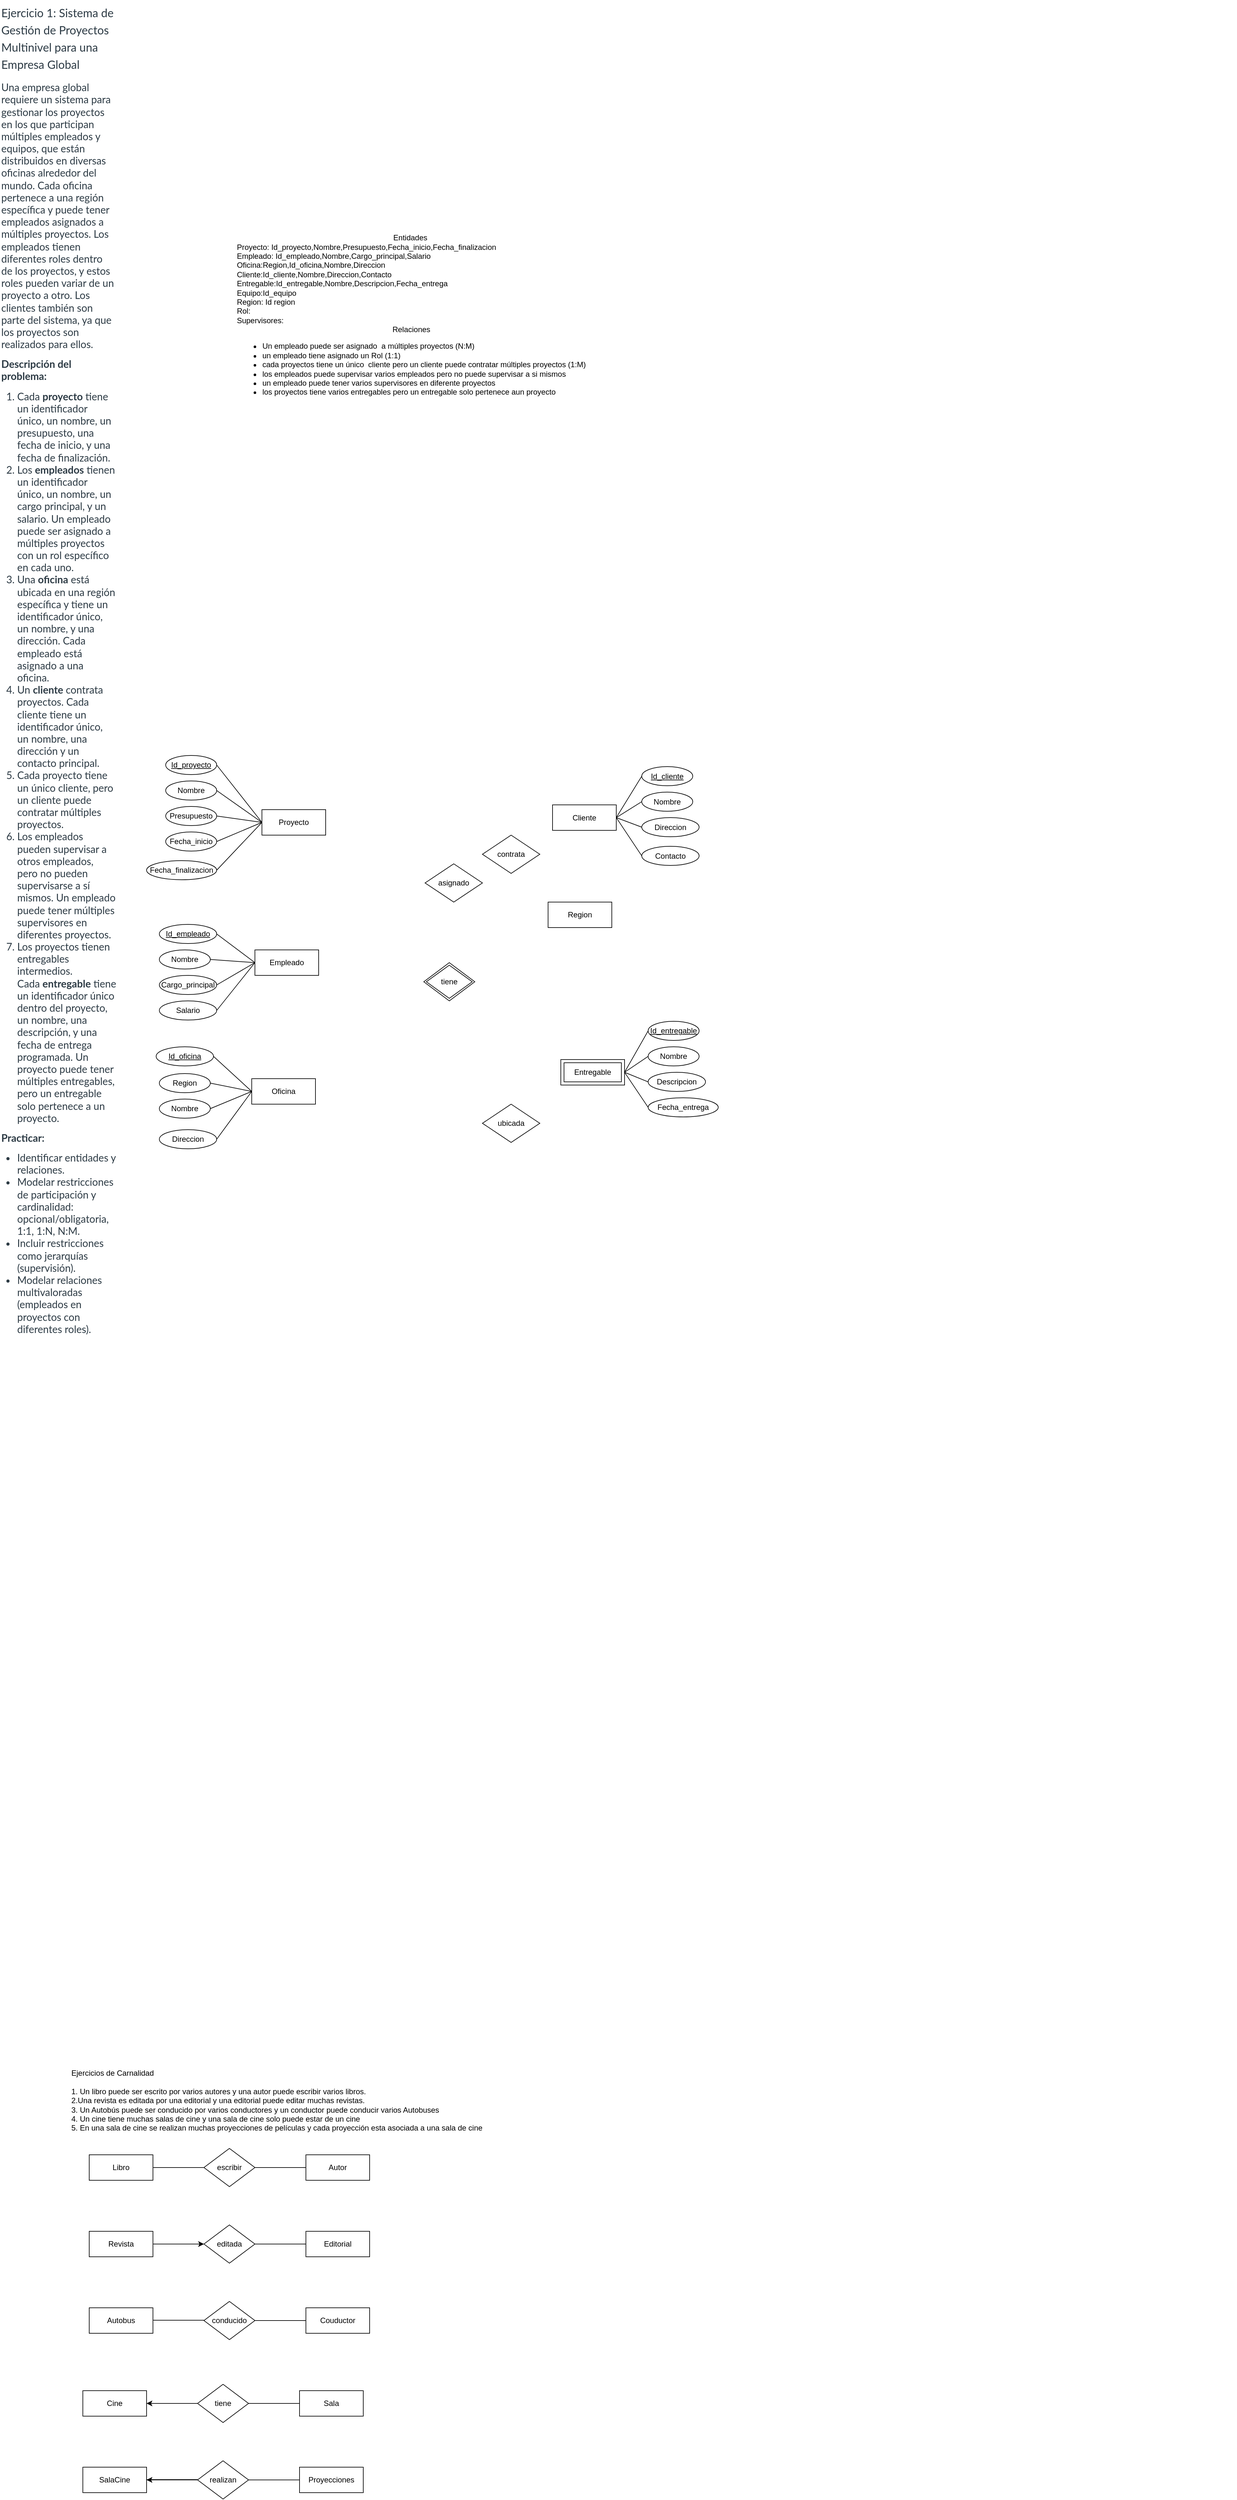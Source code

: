 <mxfile version="25.0.3">
  <diagram name="Página-1" id="AHGPUvhiCxzR-PQ16k5C">
    <mxGraphModel dx="1068" dy="5447" grid="1" gridSize="10" guides="1" tooltips="1" connect="1" arrows="1" fold="1" page="1" pageScale="1" pageWidth="827" pageHeight="1169" math="0" shadow="0">
      <root>
        <mxCell id="0" />
        <mxCell id="1" parent="0" />
        <mxCell id="FphDkbnha6Hn7tpk1yiQ-1" value="Libro" style="whiteSpace=wrap;html=1;align=center;" vertex="1" parent="1">
          <mxGeometry x="140" y="-710" width="100" height="40" as="geometry" />
        </mxCell>
        <mxCell id="FphDkbnha6Hn7tpk1yiQ-2" value="escribir" style="shape=rhombus;perimeter=rhombusPerimeter;whiteSpace=wrap;html=1;align=center;" vertex="1" parent="1">
          <mxGeometry x="320" y="-720" width="80" height="60" as="geometry" />
        </mxCell>
        <mxCell id="FphDkbnha6Hn7tpk1yiQ-3" value="Autor" style="whiteSpace=wrap;html=1;align=center;" vertex="1" parent="1">
          <mxGeometry x="480" y="-710" width="100" height="40" as="geometry" />
        </mxCell>
        <mxCell id="FphDkbnha6Hn7tpk1yiQ-5" value="" style="endArrow=none;html=1;rounded=0;exitX=1;exitY=0.5;exitDx=0;exitDy=0;" edge="1" parent="1" source="FphDkbnha6Hn7tpk1yiQ-1">
          <mxGeometry relative="1" as="geometry">
            <mxPoint x="254" y="-690.5" as="sourcePoint" />
            <mxPoint x="320" y="-690" as="targetPoint" />
          </mxGeometry>
        </mxCell>
        <mxCell id="FphDkbnha6Hn7tpk1yiQ-9" value="" style="endArrow=none;html=1;rounded=0;exitX=1;exitY=0.5;exitDx=0;exitDy=0;entryX=0;entryY=0.5;entryDx=0;entryDy=0;" edge="1" parent="1" source="FphDkbnha6Hn7tpk1yiQ-2" target="FphDkbnha6Hn7tpk1yiQ-3">
          <mxGeometry relative="1" as="geometry">
            <mxPoint x="250" y="-680" as="sourcePoint" />
            <mxPoint x="330" y="-680" as="targetPoint" />
          </mxGeometry>
        </mxCell>
        <mxCell id="FphDkbnha6Hn7tpk1yiQ-16" value="" style="edgeStyle=orthogonalEdgeStyle;rounded=0;orthogonalLoop=1;jettySize=auto;html=1;" edge="1" parent="1" source="FphDkbnha6Hn7tpk1yiQ-10" target="FphDkbnha6Hn7tpk1yiQ-11">
          <mxGeometry relative="1" as="geometry" />
        </mxCell>
        <mxCell id="FphDkbnha6Hn7tpk1yiQ-10" value="Revista" style="whiteSpace=wrap;html=1;align=center;" vertex="1" parent="1">
          <mxGeometry x="140" y="-590" width="100" height="40" as="geometry" />
        </mxCell>
        <mxCell id="FphDkbnha6Hn7tpk1yiQ-11" value="editada" style="shape=rhombus;perimeter=rhombusPerimeter;whiteSpace=wrap;html=1;align=center;" vertex="1" parent="1">
          <mxGeometry x="320" y="-600" width="80" height="60" as="geometry" />
        </mxCell>
        <mxCell id="FphDkbnha6Hn7tpk1yiQ-12" value="Editorial" style="whiteSpace=wrap;html=1;align=center;" vertex="1" parent="1">
          <mxGeometry x="480" y="-590" width="100" height="40" as="geometry" />
        </mxCell>
        <mxCell id="FphDkbnha6Hn7tpk1yiQ-14" value="" style="endArrow=none;html=1;rounded=0;exitX=1;exitY=0.5;exitDx=0;exitDy=0;entryX=0;entryY=0.5;entryDx=0;entryDy=0;" edge="1" parent="1" source="FphDkbnha6Hn7tpk1yiQ-11" target="FphDkbnha6Hn7tpk1yiQ-12">
          <mxGeometry relative="1" as="geometry">
            <mxPoint x="250" y="-560" as="sourcePoint" />
            <mxPoint x="330" y="-560" as="targetPoint" />
          </mxGeometry>
        </mxCell>
        <mxCell id="FphDkbnha6Hn7tpk1yiQ-19" value="Autobus" style="whiteSpace=wrap;html=1;align=center;" vertex="1" parent="1">
          <mxGeometry x="140" y="-470" width="100" height="40" as="geometry" />
        </mxCell>
        <mxCell id="FphDkbnha6Hn7tpk1yiQ-20" value="conducido" style="shape=rhombus;perimeter=rhombusPerimeter;whiteSpace=wrap;html=1;align=center;" vertex="1" parent="1">
          <mxGeometry x="320" y="-480" width="80" height="60" as="geometry" />
        </mxCell>
        <mxCell id="FphDkbnha6Hn7tpk1yiQ-21" value="Couductor" style="whiteSpace=wrap;html=1;align=center;" vertex="1" parent="1">
          <mxGeometry x="480" y="-470" width="100" height="40" as="geometry" />
        </mxCell>
        <mxCell id="FphDkbnha6Hn7tpk1yiQ-22" value="" style="endArrow=none;html=1;rounded=0;exitX=1;exitY=0.5;exitDx=0;exitDy=0;entryX=0;entryY=0.5;entryDx=0;entryDy=0;" edge="1" parent="1" source="FphDkbnha6Hn7tpk1yiQ-20" target="FphDkbnha6Hn7tpk1yiQ-21">
          <mxGeometry relative="1" as="geometry">
            <mxPoint x="250" y="-440" as="sourcePoint" />
            <mxPoint x="330" y="-440" as="targetPoint" />
          </mxGeometry>
        </mxCell>
        <mxCell id="FphDkbnha6Hn7tpk1yiQ-23" value="" style="endArrow=none;html=1;rounded=0;exitX=1;exitY=0.5;exitDx=0;exitDy=0;" edge="1" parent="1">
          <mxGeometry relative="1" as="geometry">
            <mxPoint x="240" y="-450.5" as="sourcePoint" />
            <mxPoint x="320" y="-450.5" as="targetPoint" />
          </mxGeometry>
        </mxCell>
        <mxCell id="FphDkbnha6Hn7tpk1yiQ-24" value="Cine" style="whiteSpace=wrap;html=1;align=center;" vertex="1" parent="1">
          <mxGeometry x="130" y="-340" width="100" height="40" as="geometry" />
        </mxCell>
        <mxCell id="FphDkbnha6Hn7tpk1yiQ-29" style="edgeStyle=orthogonalEdgeStyle;rounded=0;orthogonalLoop=1;jettySize=auto;html=1;exitX=0;exitY=0.5;exitDx=0;exitDy=0;" edge="1" parent="1" source="FphDkbnha6Hn7tpk1yiQ-25" target="FphDkbnha6Hn7tpk1yiQ-24">
          <mxGeometry relative="1" as="geometry" />
        </mxCell>
        <mxCell id="FphDkbnha6Hn7tpk1yiQ-25" value="tiene" style="shape=rhombus;perimeter=rhombusPerimeter;whiteSpace=wrap;html=1;align=center;" vertex="1" parent="1">
          <mxGeometry x="310" y="-350" width="80" height="60" as="geometry" />
        </mxCell>
        <mxCell id="FphDkbnha6Hn7tpk1yiQ-26" value="Sala" style="whiteSpace=wrap;html=1;align=center;" vertex="1" parent="1">
          <mxGeometry x="470" y="-340" width="100" height="40" as="geometry" />
        </mxCell>
        <mxCell id="FphDkbnha6Hn7tpk1yiQ-27" value="" style="endArrow=none;html=1;rounded=0;exitX=1;exitY=0.5;exitDx=0;exitDy=0;" edge="1" parent="1" source="FphDkbnha6Hn7tpk1yiQ-24">
          <mxGeometry relative="1" as="geometry">
            <mxPoint x="244" y="-320.5" as="sourcePoint" />
            <mxPoint x="310" y="-320" as="targetPoint" />
          </mxGeometry>
        </mxCell>
        <mxCell id="FphDkbnha6Hn7tpk1yiQ-28" value="" style="endArrow=none;html=1;rounded=0;exitX=1;exitY=0.5;exitDx=0;exitDy=0;entryX=0;entryY=0.5;entryDx=0;entryDy=0;" edge="1" parent="1" source="FphDkbnha6Hn7tpk1yiQ-25" target="FphDkbnha6Hn7tpk1yiQ-26">
          <mxGeometry relative="1" as="geometry">
            <mxPoint x="240" y="-310" as="sourcePoint" />
            <mxPoint x="320" y="-310" as="targetPoint" />
          </mxGeometry>
        </mxCell>
        <mxCell id="FphDkbnha6Hn7tpk1yiQ-30" value="SalaCine" style="whiteSpace=wrap;html=1;align=center;" vertex="1" parent="1">
          <mxGeometry x="130" y="-220" width="100" height="40" as="geometry" />
        </mxCell>
        <mxCell id="FphDkbnha6Hn7tpk1yiQ-36" style="edgeStyle=orthogonalEdgeStyle;rounded=0;orthogonalLoop=1;jettySize=auto;html=1;exitX=0;exitY=0.5;exitDx=0;exitDy=0;entryX=1;entryY=0.5;entryDx=0;entryDy=0;" edge="1" parent="1" source="FphDkbnha6Hn7tpk1yiQ-32" target="FphDkbnha6Hn7tpk1yiQ-30">
          <mxGeometry relative="1" as="geometry" />
        </mxCell>
        <mxCell id="FphDkbnha6Hn7tpk1yiQ-32" value="realizan" style="shape=rhombus;perimeter=rhombusPerimeter;whiteSpace=wrap;html=1;align=center;" vertex="1" parent="1">
          <mxGeometry x="310" y="-230" width="80" height="60" as="geometry" />
        </mxCell>
        <mxCell id="FphDkbnha6Hn7tpk1yiQ-33" value="Proyecciones" style="whiteSpace=wrap;html=1;align=center;" vertex="1" parent="1">
          <mxGeometry x="470" y="-220" width="100" height="40" as="geometry" />
        </mxCell>
        <mxCell id="FphDkbnha6Hn7tpk1yiQ-34" value="" style="endArrow=none;html=1;rounded=0;exitX=1;exitY=0.5;exitDx=0;exitDy=0;" edge="1" parent="1">
          <mxGeometry relative="1" as="geometry">
            <mxPoint x="230" y="-200.5" as="sourcePoint" />
            <mxPoint x="310" y="-200.5" as="targetPoint" />
          </mxGeometry>
        </mxCell>
        <mxCell id="FphDkbnha6Hn7tpk1yiQ-35" value="" style="endArrow=none;html=1;rounded=0;exitX=1;exitY=0.5;exitDx=0;exitDy=0;entryX=0;entryY=0.5;entryDx=0;entryDy=0;" edge="1" parent="1" source="FphDkbnha6Hn7tpk1yiQ-32" target="FphDkbnha6Hn7tpk1yiQ-33">
          <mxGeometry relative="1" as="geometry">
            <mxPoint x="240" y="-190" as="sourcePoint" />
            <mxPoint x="320" y="-190" as="targetPoint" />
          </mxGeometry>
        </mxCell>
        <mxCell id="FphDkbnha6Hn7tpk1yiQ-37" value="&lt;div&gt;Ejercicios de Carnalidad&lt;/div&gt;&lt;div&gt;&lt;br&gt;&lt;/div&gt;1. Un libro puede ser escrito por varios autores y una autor puede escribir varios libros.&lt;div&gt;2.&lt;span style=&quot;background-color: initial;&quot;&gt;Una revista es editada por una editorial y una editorial puede editar muchas revistas.&amp;nbsp;&lt;/span&gt;&lt;/div&gt;&lt;div&gt;3. Un Autobús puede ser conducido por varios conductores y un conductor puede conducir varios Autobuses&amp;nbsp;&lt;/div&gt;&lt;div&gt;4. Un cine tiene muchas salas de cine y una sala de cine solo puede estar de un cine&lt;/div&gt;&lt;div&gt;5. En una sala de cine se realizan muchas proyecciones de películas y cada proyección esta asociada a una sala de cine&lt;/div&gt;" style="text;html=1;align=left;verticalAlign=middle;resizable=0;points=[];autosize=1;strokeColor=none;fillColor=none;" vertex="1" parent="1">
          <mxGeometry x="110" y="-850" width="670" height="110" as="geometry" />
        </mxCell>
        <mxCell id="FphDkbnha6Hn7tpk1yiQ-38" value="&lt;h3 style=&quot;margin: 6px 0px; font-family: &amp;quot;Lato Extended&amp;quot;, Lato, &amp;quot;Helvetica Neue&amp;quot;, Helvetica, Arial, sans-serif; font-weight: normal; line-height: 1.5; text-rendering: optimizelegibility; font-size: 1.5em; color: rgb(45, 59, 69); text-wrap: wrap; background-color: rgb(255, 255, 255);&quot;&gt;Ejercicio 1: Sistema de Gestión de Proyectos Multinivel para una Empresa Global&lt;/h3&gt;&lt;p style=&quot;margin: 12px 0px; color: rgb(45, 59, 69); font-family: LatoWeb, &amp;quot;Lato Extended&amp;quot;, Lato, &amp;quot;Helvetica Neue&amp;quot;, Helvetica, Arial, sans-serif; font-size: 16px; text-wrap: wrap; background-color: rgb(255, 255, 255);&quot;&gt;Una empresa global requiere un sistema para gestionar los proyectos en los que participan múltiples empleados y equipos, que están distribuidos en diversas oficinas alrededor del mundo. Cada oficina pertenece a una región específica y puede tener empleados asignados a múltiples proyectos. Los empleados tienen diferentes roles dentro de los proyectos, y estos roles pueden variar de un proyecto a otro. Los clientes también son parte del sistema, ya que los proyectos son realizados para ellos.&lt;/p&gt;&lt;p style=&quot;margin: 12px 0px; color: rgb(45, 59, 69); font-family: LatoWeb, &amp;quot;Lato Extended&amp;quot;, Lato, &amp;quot;Helvetica Neue&amp;quot;, Helvetica, Arial, sans-serif; font-size: 16px; text-wrap: wrap; background-color: rgb(255, 255, 255);&quot;&gt;&lt;strong&gt;Descripción del problema:&lt;/strong&gt;&lt;/p&gt;&lt;ol style=&quot;padding: 0px; margin: 0px 0px 6px 25px; color: rgb(45, 59, 69); font-family: LatoWeb, &amp;quot;Lato Extended&amp;quot;, Lato, &amp;quot;Helvetica Neue&amp;quot;, Helvetica, Arial, sans-serif; font-size: 16px; text-wrap: wrap; background-color: rgb(255, 255, 255);&quot;&gt;&lt;li&gt;Cada&amp;nbsp;&lt;strong&gt;proyecto&lt;/strong&gt;&amp;nbsp;tiene un identificador único, un nombre, un presupuesto, una fecha de inicio, y una fecha de finalización.&lt;/li&gt;&lt;li&gt;Los&amp;nbsp;&lt;strong&gt;empleados&lt;/strong&gt;&amp;nbsp;tienen un identificador único, un nombre, un cargo principal, y un salario. Un empleado puede ser asignado a múltiples proyectos con un rol específico en cada uno.&lt;/li&gt;&lt;li&gt;Una&amp;nbsp;&lt;strong&gt;oficina&lt;/strong&gt;&amp;nbsp;está ubicada en una región específica y tiene un identificador único, un nombre, y una dirección. Cada empleado está asignado a una oficina.&lt;/li&gt;&lt;li&gt;Un&amp;nbsp;&lt;strong&gt;cliente&lt;/strong&gt;&amp;nbsp;contrata proyectos. Cada cliente tiene un identificador único, un nombre, una dirección y un contacto principal.&lt;/li&gt;&lt;li&gt;Cada proyecto tiene un único cliente, pero un cliente puede contratar múltiples proyectos.&lt;/li&gt;&lt;li&gt;Los empleados pueden supervisar a otros empleados, pero no pueden supervisarse a sí mismos. Un empleado puede tener múltiples supervisores en diferentes proyectos.&lt;/li&gt;&lt;li&gt;Los proyectos tienen entregables intermedios. Cada&amp;nbsp;&lt;strong&gt;entregable&lt;/strong&gt;&amp;nbsp;tiene un identificador único dentro del proyecto, un nombre, una descripción, y una fecha de entrega programada. Un proyecto puede tener múltiples entregables, pero un entregable solo pertenece a un proyecto.&lt;/li&gt;&lt;/ol&gt;&lt;p style=&quot;margin: 12px 0px; color: rgb(45, 59, 69); font-family: LatoWeb, &amp;quot;Lato Extended&amp;quot;, Lato, &amp;quot;Helvetica Neue&amp;quot;, Helvetica, Arial, sans-serif; font-size: 16px; text-wrap: wrap; background-color: rgb(255, 255, 255);&quot;&gt;&lt;strong&gt;Practicar:&lt;/strong&gt;&lt;/p&gt;&lt;ul style=&quot;padding: 0px; margin: 0px 0px 6px 25px; color: rgb(45, 59, 69); font-family: LatoWeb, &amp;quot;Lato Extended&amp;quot;, Lato, &amp;quot;Helvetica Neue&amp;quot;, Helvetica, Arial, sans-serif; font-size: 16px; text-wrap: wrap; background-color: rgb(255, 255, 255);&quot;&gt;&lt;li&gt;Identificar entidades y relaciones.&lt;/li&gt;&lt;li&gt;Modelar restricciones de participación y cardinalidad: opcional/obligatoria, 1:1, 1:N, N:M.&lt;/li&gt;&lt;li&gt;Incluir restricciones como jerarquías (supervisión).&lt;/li&gt;&lt;li&gt;Modelar relaciones multivaloradas (empleados en proyectos con diferentes roles).&lt;/li&gt;&lt;/ul&gt;" style="text;html=1;align=left;verticalAlign=middle;resizable=0;points=[];autosize=1;strokeColor=none;fillColor=none;" vertex="1" parent="1">
          <mxGeometry y="-3250" width="1940" height="420" as="geometry" />
        </mxCell>
        <mxCell id="FphDkbnha6Hn7tpk1yiQ-39" value="Proyecto" style="whiteSpace=wrap;html=1;align=center;" vertex="1" parent="1">
          <mxGeometry x="411" y="-2820" width="100" height="40" as="geometry" />
        </mxCell>
        <mxCell id="FphDkbnha6Hn7tpk1yiQ-40" value="Id_proyecto" style="ellipse;whiteSpace=wrap;html=1;align=center;fontStyle=4;" vertex="1" parent="1">
          <mxGeometry x="260" y="-2905" width="80" height="30" as="geometry" />
        </mxCell>
        <mxCell id="FphDkbnha6Hn7tpk1yiQ-42" value="Nombre" style="ellipse;whiteSpace=wrap;html=1;align=center;" vertex="1" parent="1">
          <mxGeometry x="260" y="-2865" width="80" height="30" as="geometry" />
        </mxCell>
        <mxCell id="FphDkbnha6Hn7tpk1yiQ-43" value="Presupuesto" style="ellipse;whiteSpace=wrap;html=1;align=center;" vertex="1" parent="1">
          <mxGeometry x="260" y="-2825" width="80" height="30" as="geometry" />
        </mxCell>
        <mxCell id="FphDkbnha6Hn7tpk1yiQ-44" value="Fecha_inicio" style="ellipse;whiteSpace=wrap;html=1;align=center;" vertex="1" parent="1">
          <mxGeometry x="260" y="-2785" width="80" height="30" as="geometry" />
        </mxCell>
        <mxCell id="FphDkbnha6Hn7tpk1yiQ-45" value="Fecha_finalizacion" style="ellipse;whiteSpace=wrap;html=1;align=center;" vertex="1" parent="1">
          <mxGeometry x="230" y="-2740" width="110" height="30" as="geometry" />
        </mxCell>
        <mxCell id="FphDkbnha6Hn7tpk1yiQ-46" value="Entidades&amp;nbsp;&lt;div style=&quot;text-align: left;&quot;&gt;Proyecto: Id_proyecto,Nombre,Presupuesto,Fecha_inicio,Fecha_finalizacion&lt;/div&gt;&lt;div style=&quot;text-align: left;&quot;&gt;Empleado: Id_empleado,Nombre,Cargo_principal,Salario&lt;/div&gt;&lt;div style=&quot;text-align: left;&quot;&gt;Oficina:Region,Id_oficina,Nombre,Direccion&lt;/div&gt;&lt;div style=&quot;text-align: left;&quot;&gt;Cliente:Id_cliente,Nombre,Direccion,Contacto&lt;/div&gt;&lt;div style=&quot;text-align: left;&quot;&gt;Entregable:Id_entregable,Nombre,Descripcion,Fecha_entrega&lt;/div&gt;&lt;div style=&quot;text-align: left;&quot;&gt;Equipo:Id_equipo&lt;/div&gt;&lt;div style=&quot;text-align: left;&quot;&gt;Region: Id region&lt;/div&gt;&lt;div style=&quot;text-align: left;&quot;&gt;Rol:&lt;/div&gt;&lt;div style=&quot;text-align: left;&quot;&gt;Supervisores:&lt;/div&gt;&lt;div&gt;Relaciones&lt;/div&gt;&lt;div&gt;&lt;ul&gt;&lt;li style=&quot;text-align: left;&quot;&gt;Un empleado puede ser asignado&amp;nbsp; a múltiples proyectos (N:M)&lt;/li&gt;&lt;li style=&quot;text-align: left;&quot;&gt;un empleado tiene asignado un Rol (1:1)&lt;/li&gt;&lt;li style=&quot;text-align: left;&quot;&gt;cada proyectos tiene un único&amp;nbsp; cliente pero un cliente puede contratar múltiples proyectos (1:M)&lt;/li&gt;&lt;li style=&quot;text-align: left;&quot;&gt;los empleados puede supervisar varios empleados pero no puede supervisar a si mismos&lt;/li&gt;&lt;li style=&quot;text-align: left;&quot;&gt;un empleado puede tener varios supervisores en diferente proyectos&lt;/li&gt;&lt;li style=&quot;text-align: left;&quot;&gt;los proyectos tiene varios entregables pero un entregable solo pertenece aun proyecto&lt;/li&gt;&lt;/ul&gt;&lt;/div&gt;" style="text;html=1;align=center;verticalAlign=middle;resizable=0;points=[];autosize=1;strokeColor=none;fillColor=none;" vertex="1" parent="1">
          <mxGeometry x="360" y="-3730" width="570" height="280" as="geometry" />
        </mxCell>
        <mxCell id="FphDkbnha6Hn7tpk1yiQ-47" value="Empleado" style="whiteSpace=wrap;html=1;align=center;" vertex="1" parent="1">
          <mxGeometry x="400" y="-2600" width="100" height="40" as="geometry" />
        </mxCell>
        <mxCell id="FphDkbnha6Hn7tpk1yiQ-48" value="&lt;span style=&quot;text-wrap: nowrap;&quot;&gt;Id_empleado&lt;/span&gt;" style="ellipse;whiteSpace=wrap;html=1;align=center;fontStyle=4;" vertex="1" parent="1">
          <mxGeometry x="250" y="-2640" width="90" height="30" as="geometry" />
        </mxCell>
        <mxCell id="FphDkbnha6Hn7tpk1yiQ-49" value="Nombre" style="ellipse;whiteSpace=wrap;html=1;align=center;" vertex="1" parent="1">
          <mxGeometry x="250" y="-2600" width="80" height="30" as="geometry" />
        </mxCell>
        <mxCell id="FphDkbnha6Hn7tpk1yiQ-50" value="&lt;span style=&quot;text-wrap: nowrap;&quot;&gt;Cargo_principal&lt;/span&gt;" style="ellipse;whiteSpace=wrap;html=1;align=center;" vertex="1" parent="1">
          <mxGeometry x="250" y="-2560" width="90" height="30" as="geometry" />
        </mxCell>
        <mxCell id="FphDkbnha6Hn7tpk1yiQ-51" value="&lt;span style=&quot;text-wrap: nowrap;&quot;&gt;Salario&lt;/span&gt;" style="ellipse;whiteSpace=wrap;html=1;align=center;" vertex="1" parent="1">
          <mxGeometry x="250" y="-2520" width="90" height="30" as="geometry" />
        </mxCell>
        <mxCell id="FphDkbnha6Hn7tpk1yiQ-52" value="asignado" style="shape=rhombus;perimeter=rhombusPerimeter;whiteSpace=wrap;html=1;align=center;" vertex="1" parent="1">
          <mxGeometry x="667" y="-2735" width="90" height="60" as="geometry" />
        </mxCell>
        <mxCell id="FphDkbnha6Hn7tpk1yiQ-53" value="Oficina" style="whiteSpace=wrap;html=1;align=center;" vertex="1" parent="1">
          <mxGeometry x="395" y="-2398" width="100" height="40" as="geometry" />
        </mxCell>
        <mxCell id="FphDkbnha6Hn7tpk1yiQ-55" value="&lt;span style=&quot;text-wrap: nowrap;&quot;&gt;Id_oficina&lt;/span&gt;" style="ellipse;whiteSpace=wrap;html=1;align=center;fontStyle=4;" vertex="1" parent="1">
          <mxGeometry x="245" y="-2448" width="90" height="30" as="geometry" />
        </mxCell>
        <mxCell id="FphDkbnha6Hn7tpk1yiQ-56" value="&lt;span style=&quot;text-wrap: nowrap;&quot;&gt;Region&lt;/span&gt;" style="ellipse;whiteSpace=wrap;html=1;align=center;" vertex="1" parent="1">
          <mxGeometry x="250" y="-2406" width="80" height="30" as="geometry" />
        </mxCell>
        <mxCell id="FphDkbnha6Hn7tpk1yiQ-57" value="Nombre" style="ellipse;whiteSpace=wrap;html=1;align=center;" vertex="1" parent="1">
          <mxGeometry x="250" y="-2366" width="80" height="30" as="geometry" />
        </mxCell>
        <mxCell id="FphDkbnha6Hn7tpk1yiQ-58" value="&lt;span style=&quot;text-wrap: nowrap;&quot;&gt;Direccion&lt;/span&gt;" style="ellipse;whiteSpace=wrap;html=1;align=center;" vertex="1" parent="1">
          <mxGeometry x="250" y="-2318" width="90" height="30" as="geometry" />
        </mxCell>
        <mxCell id="FphDkbnha6Hn7tpk1yiQ-59" value="&lt;span style=&quot;text-wrap: nowrap;&quot;&gt;Region&lt;/span&gt;" style="whiteSpace=wrap;html=1;align=center;" vertex="1" parent="1">
          <mxGeometry x="860" y="-2675" width="100" height="40" as="geometry" />
        </mxCell>
        <mxCell id="FphDkbnha6Hn7tpk1yiQ-60" value="contrata" style="shape=rhombus;perimeter=rhombusPerimeter;whiteSpace=wrap;html=1;align=center;" vertex="1" parent="1">
          <mxGeometry x="757" y="-2780" width="90" height="60" as="geometry" />
        </mxCell>
        <mxCell id="FphDkbnha6Hn7tpk1yiQ-61" value="&lt;span style=&quot;text-wrap: nowrap;&quot;&gt;Cliente&lt;/span&gt;" style="whiteSpace=wrap;html=1;align=center;" vertex="1" parent="1">
          <mxGeometry x="867" y="-2827.5" width="100" height="40" as="geometry" />
        </mxCell>
        <mxCell id="FphDkbnha6Hn7tpk1yiQ-62" value="&lt;span style=&quot;text-wrap: nowrap;&quot;&gt;Id_cliente&lt;/span&gt;" style="ellipse;whiteSpace=wrap;html=1;align=center;fontStyle=4;" vertex="1" parent="1">
          <mxGeometry x="1007" y="-2887.5" width="80" height="30" as="geometry" />
        </mxCell>
        <mxCell id="FphDkbnha6Hn7tpk1yiQ-63" value="Nombre" style="ellipse;whiteSpace=wrap;html=1;align=center;" vertex="1" parent="1">
          <mxGeometry x="1007" y="-2847.5" width="80" height="30" as="geometry" />
        </mxCell>
        <mxCell id="FphDkbnha6Hn7tpk1yiQ-64" value="&lt;span style=&quot;text-wrap: nowrap;&quot;&gt;Direccion&lt;/span&gt;" style="ellipse;whiteSpace=wrap;html=1;align=center;" vertex="1" parent="1">
          <mxGeometry x="1007" y="-2807.5" width="90" height="30" as="geometry" />
        </mxCell>
        <mxCell id="FphDkbnha6Hn7tpk1yiQ-65" value="&lt;span style=&quot;text-wrap: nowrap;&quot;&gt;Contacto&lt;/span&gt;" style="ellipse;whiteSpace=wrap;html=1;align=center;" vertex="1" parent="1">
          <mxGeometry x="1007" y="-2762.5" width="90" height="30" as="geometry" />
        </mxCell>
        <mxCell id="FphDkbnha6Hn7tpk1yiQ-66" value="ubicada" style="shape=rhombus;perimeter=rhombusPerimeter;whiteSpace=wrap;html=1;align=center;" vertex="1" parent="1">
          <mxGeometry x="757" y="-2358" width="90" height="60" as="geometry" />
        </mxCell>
        <mxCell id="FphDkbnha6Hn7tpk1yiQ-67" value="&lt;span style=&quot;text-wrap: nowrap;&quot;&gt;Entregable&lt;/span&gt;" style="shape=ext;margin=3;double=1;whiteSpace=wrap;html=1;align=center;" vertex="1" parent="1">
          <mxGeometry x="880" y="-2428" width="100" height="40" as="geometry" />
        </mxCell>
        <mxCell id="FphDkbnha6Hn7tpk1yiQ-68" value="&lt;span style=&quot;text-wrap: nowrap;&quot;&gt;Id_entregable&lt;/span&gt;" style="ellipse;whiteSpace=wrap;html=1;align=center;fontStyle=4;" vertex="1" parent="1">
          <mxGeometry x="1017" y="-2488" width="80" height="30" as="geometry" />
        </mxCell>
        <mxCell id="FphDkbnha6Hn7tpk1yiQ-69" value="Nombre" style="ellipse;whiteSpace=wrap;html=1;align=center;" vertex="1" parent="1">
          <mxGeometry x="1017" y="-2448" width="80" height="30" as="geometry" />
        </mxCell>
        <mxCell id="FphDkbnha6Hn7tpk1yiQ-70" value="&lt;span style=&quot;text-wrap: nowrap;&quot;&gt;Descripcion&lt;/span&gt;" style="ellipse;whiteSpace=wrap;html=1;align=center;" vertex="1" parent="1">
          <mxGeometry x="1017" y="-2408" width="90" height="30" as="geometry" />
        </mxCell>
        <mxCell id="FphDkbnha6Hn7tpk1yiQ-71" value="&lt;span style=&quot;text-wrap: nowrap;&quot;&gt;Fecha_entrega&lt;/span&gt;" style="ellipse;whiteSpace=wrap;html=1;align=center;" vertex="1" parent="1">
          <mxGeometry x="1017" y="-2368" width="110" height="30" as="geometry" />
        </mxCell>
        <mxCell id="FphDkbnha6Hn7tpk1yiQ-73" value="tiene" style="shape=rhombus;double=1;perimeter=rhombusPerimeter;whiteSpace=wrap;html=1;align=center;" vertex="1" parent="1">
          <mxGeometry x="665" y="-2580" width="80" height="60" as="geometry" />
        </mxCell>
        <mxCell id="FphDkbnha6Hn7tpk1yiQ-76" value="" style="endArrow=none;html=1;rounded=0;exitX=1;exitY=0.5;exitDx=0;exitDy=0;entryX=0;entryY=0.5;entryDx=0;entryDy=0;" edge="1" parent="1" source="FphDkbnha6Hn7tpk1yiQ-40" target="FphDkbnha6Hn7tpk1yiQ-39">
          <mxGeometry relative="1" as="geometry">
            <mxPoint x="371" y="-2720" as="sourcePoint" />
            <mxPoint x="531" y="-2720" as="targetPoint" />
          </mxGeometry>
        </mxCell>
        <mxCell id="FphDkbnha6Hn7tpk1yiQ-77" value="" style="endArrow=none;html=1;rounded=0;exitX=1;exitY=0.5;exitDx=0;exitDy=0;entryX=0;entryY=0.5;entryDx=0;entryDy=0;" edge="1" parent="1" source="FphDkbnha6Hn7tpk1yiQ-42" target="FphDkbnha6Hn7tpk1yiQ-39">
          <mxGeometry relative="1" as="geometry">
            <mxPoint x="350" y="-2880" as="sourcePoint" />
            <mxPoint x="421" y="-2790" as="targetPoint" />
          </mxGeometry>
        </mxCell>
        <mxCell id="FphDkbnha6Hn7tpk1yiQ-78" value="" style="endArrow=none;html=1;rounded=0;exitX=1;exitY=0.5;exitDx=0;exitDy=0;entryX=0;entryY=0.5;entryDx=0;entryDy=0;" edge="1" parent="1" source="FphDkbnha6Hn7tpk1yiQ-43" target="FphDkbnha6Hn7tpk1yiQ-39">
          <mxGeometry relative="1" as="geometry">
            <mxPoint x="350" y="-2840" as="sourcePoint" />
            <mxPoint x="421" y="-2790" as="targetPoint" />
          </mxGeometry>
        </mxCell>
        <mxCell id="FphDkbnha6Hn7tpk1yiQ-79" value="" style="endArrow=none;html=1;rounded=0;exitX=1;exitY=0.5;exitDx=0;exitDy=0;entryX=0;entryY=0.5;entryDx=0;entryDy=0;" edge="1" parent="1" source="FphDkbnha6Hn7tpk1yiQ-44" target="FphDkbnha6Hn7tpk1yiQ-39">
          <mxGeometry relative="1" as="geometry">
            <mxPoint x="350" y="-2800" as="sourcePoint" />
            <mxPoint x="421" y="-2790" as="targetPoint" />
          </mxGeometry>
        </mxCell>
        <mxCell id="FphDkbnha6Hn7tpk1yiQ-80" value="" style="endArrow=none;html=1;rounded=0;exitX=1;exitY=0.5;exitDx=0;exitDy=0;entryX=0;entryY=0.5;entryDx=0;entryDy=0;" edge="1" parent="1" source="FphDkbnha6Hn7tpk1yiQ-45" target="FphDkbnha6Hn7tpk1yiQ-39">
          <mxGeometry relative="1" as="geometry">
            <mxPoint x="350" y="-2760" as="sourcePoint" />
            <mxPoint x="421" y="-2790" as="targetPoint" />
          </mxGeometry>
        </mxCell>
        <mxCell id="FphDkbnha6Hn7tpk1yiQ-81" value="" style="endArrow=none;html=1;rounded=0;exitX=1;exitY=0.5;exitDx=0;exitDy=0;entryX=0;entryY=0.5;entryDx=0;entryDy=0;" edge="1" parent="1" source="FphDkbnha6Hn7tpk1yiQ-48" target="FphDkbnha6Hn7tpk1yiQ-47">
          <mxGeometry relative="1" as="geometry">
            <mxPoint x="360" y="-2660" as="sourcePoint" />
            <mxPoint x="431" y="-2570" as="targetPoint" />
          </mxGeometry>
        </mxCell>
        <mxCell id="FphDkbnha6Hn7tpk1yiQ-82" value="" style="endArrow=none;html=1;rounded=0;exitX=1;exitY=0.5;exitDx=0;exitDy=0;entryX=0;entryY=0.5;entryDx=0;entryDy=0;" edge="1" parent="1" source="FphDkbnha6Hn7tpk1yiQ-49" target="FphDkbnha6Hn7tpk1yiQ-47">
          <mxGeometry relative="1" as="geometry">
            <mxPoint x="352" y="-2608" as="sourcePoint" />
            <mxPoint x="410" y="-2565" as="targetPoint" />
          </mxGeometry>
        </mxCell>
        <mxCell id="FphDkbnha6Hn7tpk1yiQ-83" value="" style="endArrow=none;html=1;rounded=0;exitX=1;exitY=0.5;exitDx=0;exitDy=0;entryX=0;entryY=0.5;entryDx=0;entryDy=0;" edge="1" parent="1" source="FphDkbnha6Hn7tpk1yiQ-50" target="FphDkbnha6Hn7tpk1yiQ-47">
          <mxGeometry relative="1" as="geometry">
            <mxPoint x="340" y="-2575" as="sourcePoint" />
            <mxPoint x="410" y="-2565" as="targetPoint" />
          </mxGeometry>
        </mxCell>
        <mxCell id="FphDkbnha6Hn7tpk1yiQ-84" value="" style="endArrow=none;html=1;rounded=0;exitX=1;exitY=0.5;exitDx=0;exitDy=0;entryX=0;entryY=0.5;entryDx=0;entryDy=0;" edge="1" parent="1" source="FphDkbnha6Hn7tpk1yiQ-51" target="FphDkbnha6Hn7tpk1yiQ-47">
          <mxGeometry relative="1" as="geometry">
            <mxPoint x="350" y="-2535" as="sourcePoint" />
            <mxPoint x="410" y="-2565" as="targetPoint" />
          </mxGeometry>
        </mxCell>
        <mxCell id="FphDkbnha6Hn7tpk1yiQ-85" value="" style="endArrow=none;html=1;rounded=0;exitX=0;exitY=0.5;exitDx=0;exitDy=0;entryX=1;entryY=0.5;entryDx=0;entryDy=0;" edge="1" parent="1" source="FphDkbnha6Hn7tpk1yiQ-62" target="FphDkbnha6Hn7tpk1yiQ-61">
          <mxGeometry relative="1" as="geometry">
            <mxPoint x="936" y="-2792.5" as="sourcePoint" />
            <mxPoint x="1007" y="-2702.5" as="targetPoint" />
          </mxGeometry>
        </mxCell>
        <mxCell id="FphDkbnha6Hn7tpk1yiQ-86" value="" style="endArrow=none;html=1;rounded=0;exitX=0;exitY=0.5;exitDx=0;exitDy=0;entryX=1;entryY=0.5;entryDx=0;entryDy=0;" edge="1" parent="1" source="FphDkbnha6Hn7tpk1yiQ-63" target="FphDkbnha6Hn7tpk1yiQ-61">
          <mxGeometry relative="1" as="geometry">
            <mxPoint x="1017" y="-2862.5" as="sourcePoint" />
            <mxPoint x="977" y="-2797.5" as="targetPoint" />
          </mxGeometry>
        </mxCell>
        <mxCell id="FphDkbnha6Hn7tpk1yiQ-87" value="" style="endArrow=none;html=1;rounded=0;exitX=0;exitY=0.5;exitDx=0;exitDy=0;" edge="1" parent="1" source="FphDkbnha6Hn7tpk1yiQ-64">
          <mxGeometry relative="1" as="geometry">
            <mxPoint x="1017" y="-2822.5" as="sourcePoint" />
            <mxPoint x="967" y="-2807.5" as="targetPoint" />
          </mxGeometry>
        </mxCell>
        <mxCell id="FphDkbnha6Hn7tpk1yiQ-88" value="" style="endArrow=none;html=1;rounded=0;exitX=0;exitY=0.5;exitDx=0;exitDy=0;entryX=1;entryY=0.5;entryDx=0;entryDy=0;" edge="1" parent="1" source="FphDkbnha6Hn7tpk1yiQ-65" target="FphDkbnha6Hn7tpk1yiQ-61">
          <mxGeometry relative="1" as="geometry">
            <mxPoint x="1017" y="-2782.5" as="sourcePoint" />
            <mxPoint x="977" y="-2797.5" as="targetPoint" />
          </mxGeometry>
        </mxCell>
        <mxCell id="FphDkbnha6Hn7tpk1yiQ-89" value="" style="endArrow=none;html=1;rounded=0;exitX=0;exitY=0.5;exitDx=0;exitDy=0;entryX=1;entryY=0.5;entryDx=0;entryDy=0;" edge="1" parent="1" source="FphDkbnha6Hn7tpk1yiQ-68" target="FphDkbnha6Hn7tpk1yiQ-67">
          <mxGeometry relative="1" as="geometry">
            <mxPoint x="1020" y="-2453" as="sourcePoint" />
            <mxPoint x="980" y="-2388" as="targetPoint" />
          </mxGeometry>
        </mxCell>
        <mxCell id="FphDkbnha6Hn7tpk1yiQ-90" value="" style="endArrow=none;html=1;rounded=0;exitX=0;exitY=0.5;exitDx=0;exitDy=0;entryX=1;entryY=0.5;entryDx=0;entryDy=0;" edge="1" parent="1" source="FphDkbnha6Hn7tpk1yiQ-69" target="FphDkbnha6Hn7tpk1yiQ-67">
          <mxGeometry relative="1" as="geometry">
            <mxPoint x="1027" y="-2463" as="sourcePoint" />
            <mxPoint x="990" y="-2398" as="targetPoint" />
          </mxGeometry>
        </mxCell>
        <mxCell id="FphDkbnha6Hn7tpk1yiQ-91" value="" style="endArrow=none;html=1;rounded=0;exitX=0;exitY=0.5;exitDx=0;exitDy=0;entryX=1;entryY=0.5;entryDx=0;entryDy=0;" edge="1" parent="1" source="FphDkbnha6Hn7tpk1yiQ-70" target="FphDkbnha6Hn7tpk1yiQ-67">
          <mxGeometry relative="1" as="geometry">
            <mxPoint x="1027" y="-2423" as="sourcePoint" />
            <mxPoint x="990" y="-2398" as="targetPoint" />
          </mxGeometry>
        </mxCell>
        <mxCell id="FphDkbnha6Hn7tpk1yiQ-92" value="" style="endArrow=none;html=1;rounded=0;exitX=0;exitY=0.5;exitDx=0;exitDy=0;entryX=1;entryY=0.5;entryDx=0;entryDy=0;" edge="1" parent="1" source="FphDkbnha6Hn7tpk1yiQ-71" target="FphDkbnha6Hn7tpk1yiQ-67">
          <mxGeometry relative="1" as="geometry">
            <mxPoint x="1027" y="-2383" as="sourcePoint" />
            <mxPoint x="990" y="-2398" as="targetPoint" />
          </mxGeometry>
        </mxCell>
        <mxCell id="FphDkbnha6Hn7tpk1yiQ-93" value="" style="endArrow=none;html=1;rounded=0;exitX=1;exitY=0.5;exitDx=0;exitDy=0;entryX=0;entryY=0.5;entryDx=0;entryDy=0;" edge="1" parent="1" source="FphDkbnha6Hn7tpk1yiQ-55" target="FphDkbnha6Hn7tpk1yiQ-53">
          <mxGeometry relative="1" as="geometry">
            <mxPoint x="370" y="-2433" as="sourcePoint" />
            <mxPoint x="430" y="-2388" as="targetPoint" />
          </mxGeometry>
        </mxCell>
        <mxCell id="FphDkbnha6Hn7tpk1yiQ-94" value="" style="endArrow=none;html=1;rounded=0;exitX=1;exitY=0.5;exitDx=0;exitDy=0;entryX=0;entryY=0.5;entryDx=0;entryDy=0;" edge="1" parent="1" source="FphDkbnha6Hn7tpk1yiQ-56" target="FphDkbnha6Hn7tpk1yiQ-53">
          <mxGeometry relative="1" as="geometry">
            <mxPoint x="345" y="-2423" as="sourcePoint" />
            <mxPoint x="405" y="-2368" as="targetPoint" />
          </mxGeometry>
        </mxCell>
        <mxCell id="FphDkbnha6Hn7tpk1yiQ-95" value="" style="endArrow=none;html=1;rounded=0;exitX=1;exitY=0.5;exitDx=0;exitDy=0;entryX=0;entryY=0.5;entryDx=0;entryDy=0;" edge="1" parent="1" source="FphDkbnha6Hn7tpk1yiQ-57" target="FphDkbnha6Hn7tpk1yiQ-53">
          <mxGeometry relative="1" as="geometry">
            <mxPoint x="340" y="-2381" as="sourcePoint" />
            <mxPoint x="405" y="-2368" as="targetPoint" />
          </mxGeometry>
        </mxCell>
        <mxCell id="FphDkbnha6Hn7tpk1yiQ-96" value="" style="endArrow=none;html=1;rounded=0;exitX=1;exitY=0.5;exitDx=0;exitDy=0;entryX=0;entryY=0.5;entryDx=0;entryDy=0;" edge="1" parent="1" source="FphDkbnha6Hn7tpk1yiQ-58" target="FphDkbnha6Hn7tpk1yiQ-53">
          <mxGeometry relative="1" as="geometry">
            <mxPoint x="340" y="-2341" as="sourcePoint" />
            <mxPoint x="405" y="-2368" as="targetPoint" />
          </mxGeometry>
        </mxCell>
      </root>
    </mxGraphModel>
  </diagram>
</mxfile>
